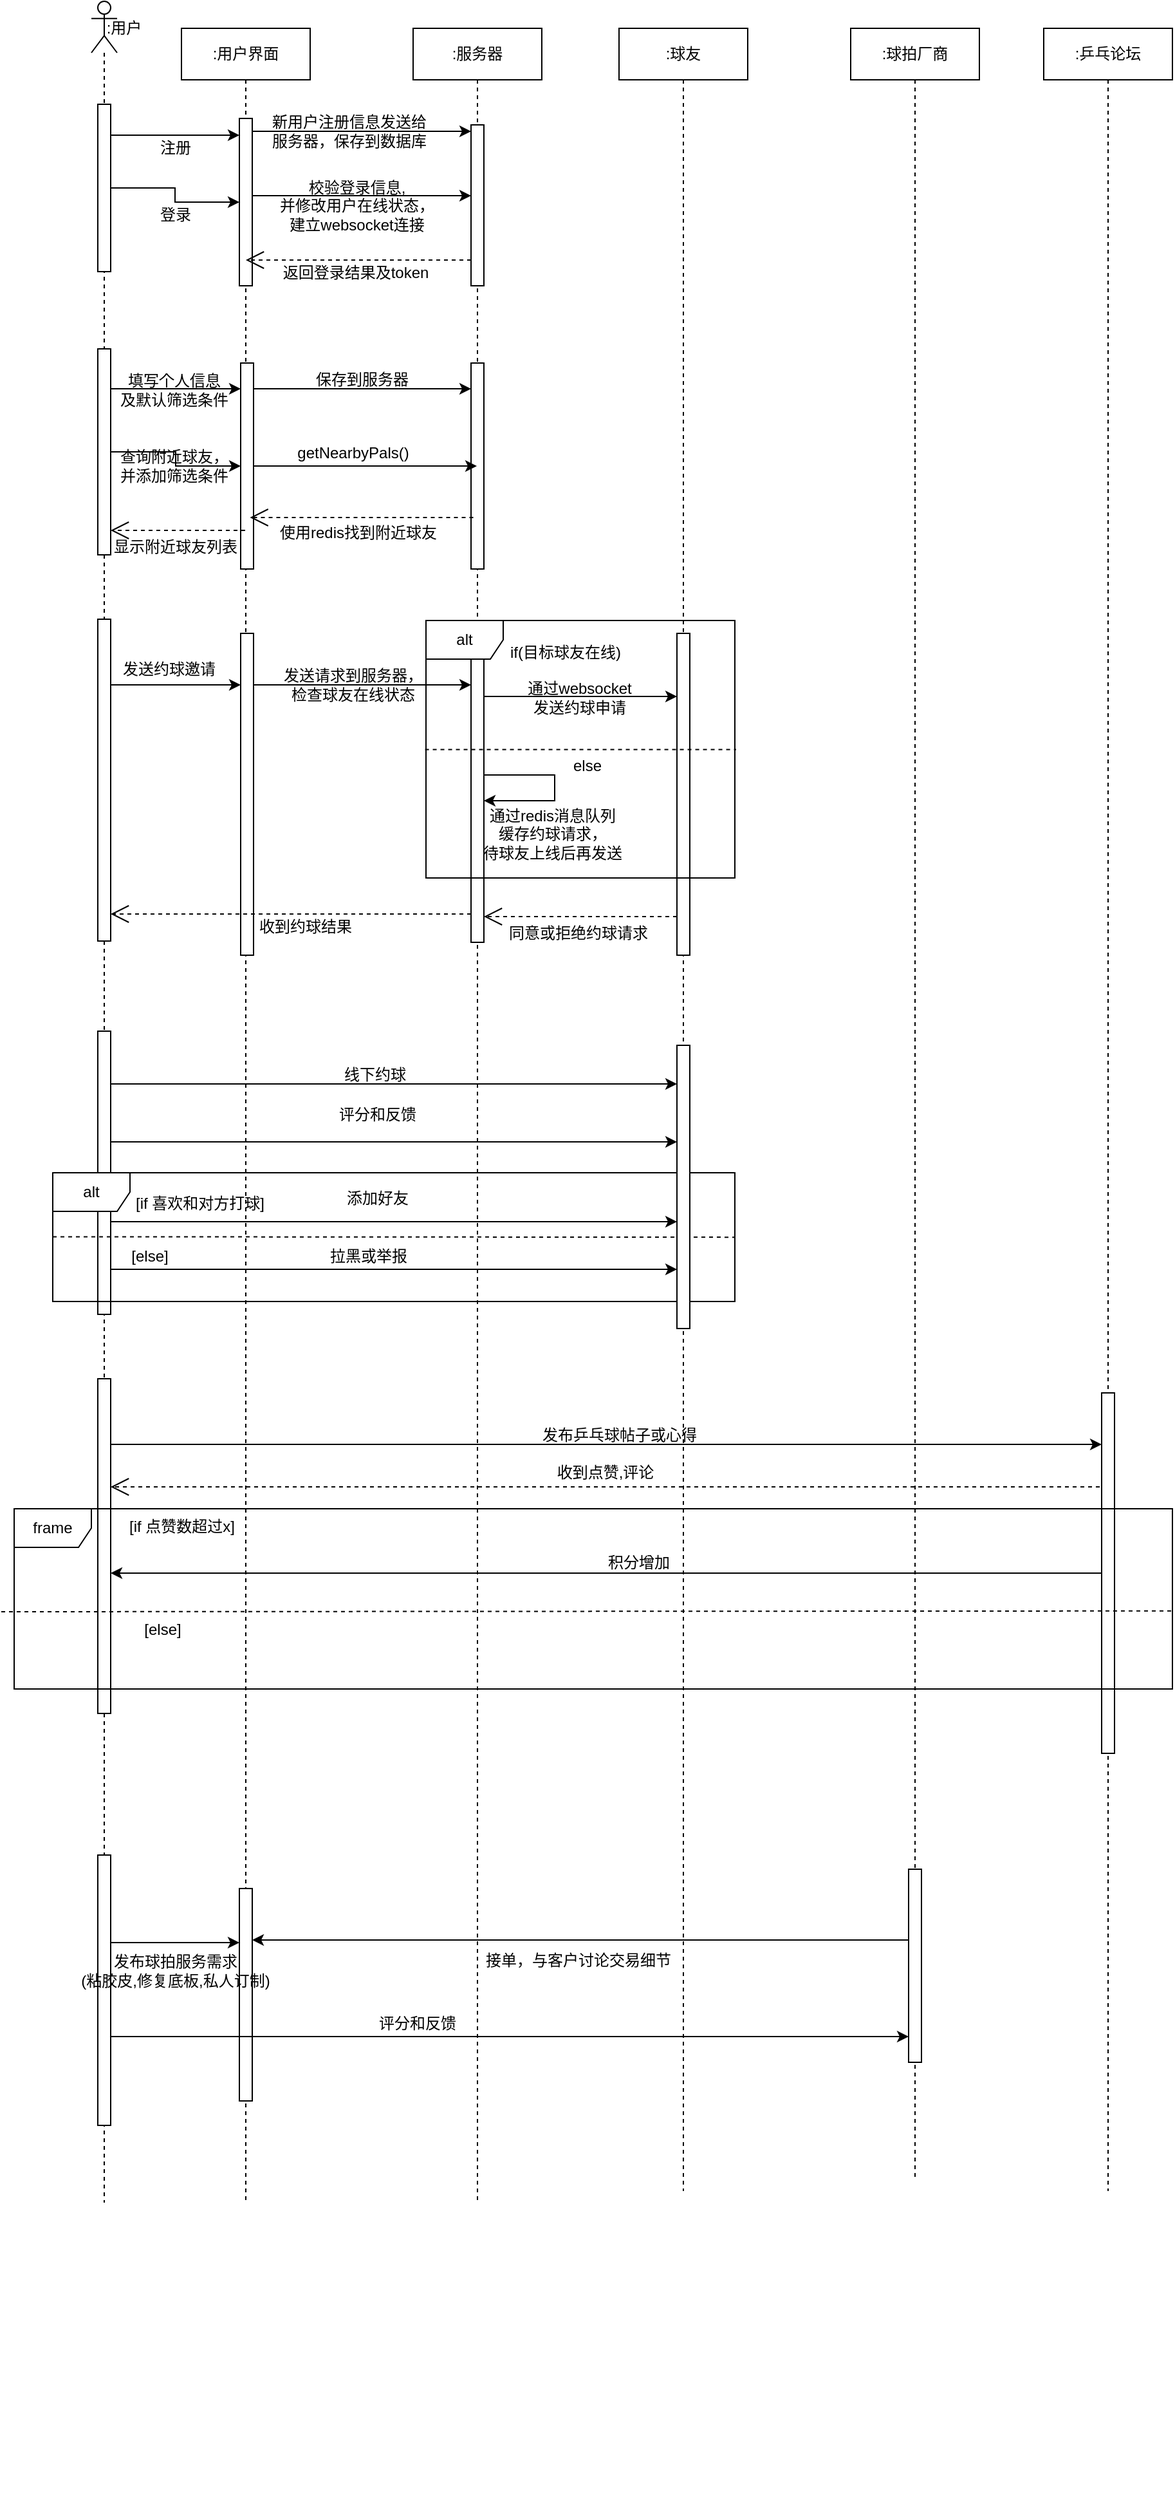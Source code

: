 <mxfile version="24.2.2" type="github">
  <diagram name="Page-1" id="2YBvvXClWsGukQMizWep">
    <mxGraphModel dx="1477" dy="626" grid="1" gridSize="10" guides="1" tooltips="1" connect="1" arrows="1" fold="1" page="1" pageScale="1" pageWidth="850" pageHeight="1100" math="0" shadow="0">
      <root>
        <mxCell id="0" />
        <mxCell id="1" parent="0" />
        <mxCell id="brgdM_ip_KjS1nYenWTX-2" value=":用户界面" style="shape=umlLifeline;perimeter=lifelinePerimeter;whiteSpace=wrap;html=1;container=1;dropTarget=0;collapsible=0;recursiveResize=0;outlineConnect=0;portConstraint=eastwest;newEdgeStyle={&quot;curved&quot;:0,&quot;rounded&quot;:0};" vertex="1" parent="1">
          <mxGeometry x="180" y="60" width="100" height="1690" as="geometry" />
        </mxCell>
        <mxCell id="brgdM_ip_KjS1nYenWTX-30" value="" style="html=1;points=[[0,0,0,0,5],[0,1,0,0,-5],[1,0,0,0,5],[1,1,0,0,-5]];perimeter=orthogonalPerimeter;outlineConnect=0;targetShapes=umlLifeline;portConstraint=eastwest;newEdgeStyle={&quot;curved&quot;:0,&quot;rounded&quot;:0};" vertex="1" parent="brgdM_ip_KjS1nYenWTX-2">
          <mxGeometry x="45" y="70" width="10" height="130" as="geometry" />
        </mxCell>
        <mxCell id="brgdM_ip_KjS1nYenWTX-42" value="" style="html=1;points=[[0,0,0,0,5],[0,1,0,0,-5],[1,0,0,0,5],[1,1,0,0,-5]];perimeter=orthogonalPerimeter;outlineConnect=0;targetShapes=umlLifeline;portConstraint=eastwest;newEdgeStyle={&quot;curved&quot;:0,&quot;rounded&quot;:0};" vertex="1" parent="brgdM_ip_KjS1nYenWTX-2">
          <mxGeometry x="46" y="260" width="10" height="160" as="geometry" />
        </mxCell>
        <mxCell id="brgdM_ip_KjS1nYenWTX-62" value="" style="html=1;points=[[0,0,0,0,5],[0,1,0,0,-5],[1,0,0,0,5],[1,1,0,0,-5]];perimeter=orthogonalPerimeter;outlineConnect=0;targetShapes=umlLifeline;portConstraint=eastwest;newEdgeStyle={&quot;curved&quot;:0,&quot;rounded&quot;:0};" vertex="1" parent="brgdM_ip_KjS1nYenWTX-2">
          <mxGeometry x="46" y="470" width="10" height="250" as="geometry" />
        </mxCell>
        <mxCell id="brgdM_ip_KjS1nYenWTX-123" value="" style="html=1;points=[[0,0,0,0,5],[0,1,0,0,-5],[1,0,0,0,5],[1,1,0,0,-5]];perimeter=orthogonalPerimeter;outlineConnect=0;targetShapes=umlLifeline;portConstraint=eastwest;newEdgeStyle={&quot;curved&quot;:0,&quot;rounded&quot;:0};" vertex="1" parent="brgdM_ip_KjS1nYenWTX-2">
          <mxGeometry x="45" y="1445" width="10" height="165" as="geometry" />
        </mxCell>
        <mxCell id="brgdM_ip_KjS1nYenWTX-6" value=":服务器" style="shape=umlLifeline;perimeter=lifelinePerimeter;whiteSpace=wrap;html=1;container=1;dropTarget=0;collapsible=0;recursiveResize=0;outlineConnect=0;portConstraint=eastwest;newEdgeStyle={&quot;curved&quot;:0,&quot;rounded&quot;:0};" vertex="1" parent="1">
          <mxGeometry x="360" y="60" width="100" height="1690" as="geometry" />
        </mxCell>
        <mxCell id="brgdM_ip_KjS1nYenWTX-33" value="" style="html=1;points=[[0,0,0,0,5],[0,1,0,0,-5],[1,0,0,0,5],[1,1,0,0,-5]];perimeter=orthogonalPerimeter;outlineConnect=0;targetShapes=umlLifeline;portConstraint=eastwest;newEdgeStyle={&quot;curved&quot;:0,&quot;rounded&quot;:0};" vertex="1" parent="brgdM_ip_KjS1nYenWTX-6">
          <mxGeometry x="45" y="75" width="10" height="125" as="geometry" />
        </mxCell>
        <mxCell id="brgdM_ip_KjS1nYenWTX-43" value="" style="html=1;points=[[0,0,0,0,5],[0,1,0,0,-5],[1,0,0,0,5],[1,1,0,0,-5]];perimeter=orthogonalPerimeter;outlineConnect=0;targetShapes=umlLifeline;portConstraint=eastwest;newEdgeStyle={&quot;curved&quot;:0,&quot;rounded&quot;:0};" vertex="1" parent="brgdM_ip_KjS1nYenWTX-6">
          <mxGeometry x="45" y="260" width="10" height="160" as="geometry" />
        </mxCell>
        <mxCell id="brgdM_ip_KjS1nYenWTX-63" value="" style="html=1;points=[[0,0,0,0,5],[0,1,0,0,-5],[1,0,0,0,5],[1,1,0,0,-5]];perimeter=orthogonalPerimeter;outlineConnect=0;targetShapes=umlLifeline;portConstraint=eastwest;newEdgeStyle={&quot;curved&quot;:0,&quot;rounded&quot;:0};" vertex="1" parent="brgdM_ip_KjS1nYenWTX-6">
          <mxGeometry x="45" y="470" width="10" height="240" as="geometry" />
        </mxCell>
        <mxCell id="brgdM_ip_KjS1nYenWTX-74" style="edgeStyle=orthogonalEdgeStyle;rounded=0;orthogonalLoop=1;jettySize=auto;html=1;curved=0;" edge="1" parent="brgdM_ip_KjS1nYenWTX-6" source="brgdM_ip_KjS1nYenWTX-63" target="brgdM_ip_KjS1nYenWTX-63">
          <mxGeometry relative="1" as="geometry">
            <mxPoint x="120" y="650" as="targetPoint" />
            <Array as="points">
              <mxPoint x="110" y="600" />
            </Array>
          </mxGeometry>
        </mxCell>
        <mxCell id="brgdM_ip_KjS1nYenWTX-7" value="" style="group" vertex="1" connectable="0" parent="1">
          <mxGeometry x="110" y="39" width="500" height="1940" as="geometry" />
        </mxCell>
        <mxCell id="brgdM_ip_KjS1nYenWTX-4" value="" style="shape=umlLifeline;perimeter=lifelinePerimeter;whiteSpace=wrap;html=1;container=1;dropTarget=0;collapsible=0;recursiveResize=0;outlineConnect=0;portConstraint=eastwest;newEdgeStyle={&quot;curved&quot;:0,&quot;rounded&quot;:0};participant=umlActor;" vertex="1" parent="brgdM_ip_KjS1nYenWTX-7">
          <mxGeometry width="20" height="1710" as="geometry" />
        </mxCell>
        <mxCell id="brgdM_ip_KjS1nYenWTX-41" value="" style="html=1;points=[[0,0,0,0,5],[0,1,0,0,-5],[1,0,0,0,5],[1,1,0,0,-5]];perimeter=orthogonalPerimeter;outlineConnect=0;targetShapes=umlLifeline;portConstraint=eastwest;newEdgeStyle={&quot;curved&quot;:0,&quot;rounded&quot;:0};" vertex="1" parent="brgdM_ip_KjS1nYenWTX-4">
          <mxGeometry x="5" y="270" width="10" height="160" as="geometry" />
        </mxCell>
        <mxCell id="brgdM_ip_KjS1nYenWTX-61" value="" style="html=1;points=[[0,0,0,0,5],[0,1,0,0,-5],[1,0,0,0,5],[1,1,0,0,-5]];perimeter=orthogonalPerimeter;outlineConnect=0;targetShapes=umlLifeline;portConstraint=eastwest;newEdgeStyle={&quot;curved&quot;:0,&quot;rounded&quot;:0};" vertex="1" parent="brgdM_ip_KjS1nYenWTX-4">
          <mxGeometry x="5" y="480" width="10" height="250" as="geometry" />
        </mxCell>
        <mxCell id="brgdM_ip_KjS1nYenWTX-101" value="" style="html=1;points=[[0,0,0,0,5],[0,1,0,0,-5],[1,0,0,0,5],[1,1,0,0,-5]];perimeter=orthogonalPerimeter;outlineConnect=0;targetShapes=umlLifeline;portConstraint=eastwest;newEdgeStyle={&quot;curved&quot;:0,&quot;rounded&quot;:0};" vertex="1" parent="brgdM_ip_KjS1nYenWTX-4">
          <mxGeometry x="5" y="1070" width="10" height="260" as="geometry" />
        </mxCell>
        <mxCell id="brgdM_ip_KjS1nYenWTX-119" value="" style="html=1;points=[[0,0,0,0,5],[0,1,0,0,-5],[1,0,0,0,5],[1,1,0,0,-5]];perimeter=orthogonalPerimeter;outlineConnect=0;targetShapes=umlLifeline;portConstraint=eastwest;newEdgeStyle={&quot;curved&quot;:0,&quot;rounded&quot;:0};" vertex="1" parent="brgdM_ip_KjS1nYenWTX-4">
          <mxGeometry x="5" y="1440" width="10" height="210" as="geometry" />
        </mxCell>
        <mxCell id="brgdM_ip_KjS1nYenWTX-5" value=":用户" style="text;html=1;align=center;verticalAlign=middle;resizable=0;points=[];autosize=1;strokeColor=none;fillColor=none;" vertex="1" parent="brgdM_ip_KjS1nYenWTX-7">
          <mxGeometry y="6" width="50" height="30" as="geometry" />
        </mxCell>
        <mxCell id="brgdM_ip_KjS1nYenWTX-23" value="" style="html=1;points=[[0,0,0,0,5],[0,1,0,0,-5],[1,0,0,0,5],[1,1,0,0,-5]];perimeter=orthogonalPerimeter;outlineConnect=0;targetShapes=umlLifeline;portConstraint=eastwest;newEdgeStyle={&quot;curved&quot;:0,&quot;rounded&quot;:0};" vertex="1" parent="brgdM_ip_KjS1nYenWTX-7">
          <mxGeometry x="5" y="80" width="10" height="130" as="geometry" />
        </mxCell>
        <mxCell id="brgdM_ip_KjS1nYenWTX-86" value="" style="html=1;points=[[0,0,0,0,5],[0,1,0,0,-5],[1,0,0,0,5],[1,1,0,0,-5]];perimeter=orthogonalPerimeter;outlineConnect=0;targetShapes=umlLifeline;portConstraint=eastwest;newEdgeStyle={&quot;curved&quot;:0,&quot;rounded&quot;:0};" vertex="1" parent="brgdM_ip_KjS1nYenWTX-7">
          <mxGeometry x="5" y="800" width="10" height="220" as="geometry" />
        </mxCell>
        <mxCell id="brgdM_ip_KjS1nYenWTX-94" value="alt" style="shape=umlFrame;whiteSpace=wrap;html=1;pointerEvents=0;" vertex="1" parent="brgdM_ip_KjS1nYenWTX-7">
          <mxGeometry x="-30" y="910" width="530" height="100" as="geometry" />
        </mxCell>
        <mxCell id="brgdM_ip_KjS1nYenWTX-91" value="评分和反馈" style="text;html=1;align=center;verticalAlign=middle;resizable=0;points=[];autosize=1;strokeColor=none;fillColor=none;" vertex="1" parent="brgdM_ip_KjS1nYenWTX-7">
          <mxGeometry x="182" y="850" width="80" height="30" as="geometry" />
        </mxCell>
        <mxCell id="brgdM_ip_KjS1nYenWTX-93" value="添加好友" style="text;html=1;align=center;verticalAlign=middle;resizable=0;points=[];autosize=1;strokeColor=none;fillColor=none;" vertex="1" parent="brgdM_ip_KjS1nYenWTX-7">
          <mxGeometry x="187" y="915" width="70" height="30" as="geometry" />
        </mxCell>
        <mxCell id="brgdM_ip_KjS1nYenWTX-95" value="" style="endArrow=none;dashed=1;html=1;rounded=0;exitX=-0.003;exitY=0.501;exitDx=0;exitDy=0;exitPerimeter=0;" edge="1" parent="brgdM_ip_KjS1nYenWTX-7">
          <mxGeometry width="50" height="50" relative="1" as="geometry">
            <mxPoint x="-30" y="959.7" as="sourcePoint" />
            <mxPoint x="500" y="960.07" as="targetPoint" />
          </mxGeometry>
        </mxCell>
        <mxCell id="brgdM_ip_KjS1nYenWTX-106" value="" style="endArrow=open;endSize=12;dashed=1;html=1;rounded=0;" edge="1" parent="brgdM_ip_KjS1nYenWTX-7" source="brgdM_ip_KjS1nYenWTX-22">
          <mxGeometry width="160" relative="1" as="geometry">
            <mxPoint x="905" y="1154" as="sourcePoint" />
            <mxPoint x="15" y="1154.0" as="targetPoint" />
            <Array as="points">
              <mxPoint x="229.25" y="1154" />
            </Array>
          </mxGeometry>
        </mxCell>
        <mxCell id="brgdM_ip_KjS1nYenWTX-110" value="[if 点赞数超过x]" style="text;html=1;align=center;verticalAlign=middle;resizable=0;points=[];autosize=1;strokeColor=none;fillColor=none;" vertex="1" parent="brgdM_ip_KjS1nYenWTX-7">
          <mxGeometry x="15" y="1170" width="110" height="30" as="geometry" />
        </mxCell>
        <mxCell id="brgdM_ip_KjS1nYenWTX-117" value="积分增加" style="text;html=1;align=center;verticalAlign=middle;resizable=0;points=[];autosize=1;strokeColor=none;fillColor=none;" vertex="1" parent="brgdM_ip_KjS1nYenWTX-7">
          <mxGeometry x="390" y="1198" width="70" height="30" as="geometry" />
        </mxCell>
        <mxCell id="brgdM_ip_KjS1nYenWTX-118" value="[else]" style="text;html=1;align=center;verticalAlign=middle;resizable=0;points=[];autosize=1;strokeColor=none;fillColor=none;" vertex="1" parent="brgdM_ip_KjS1nYenWTX-7">
          <mxGeometry x="30" y="1250" width="50" height="30" as="geometry" />
        </mxCell>
        <mxCell id="brgdM_ip_KjS1nYenWTX-124" value="发布球拍服务需求&lt;div&gt;(粘胶皮,修复底板,私人订制)&lt;/div&gt;" style="text;html=1;align=center;verticalAlign=middle;resizable=0;points=[];autosize=1;strokeColor=none;fillColor=none;" vertex="1" parent="brgdM_ip_KjS1nYenWTX-7">
          <mxGeometry x="-20" y="1510" width="170" height="40" as="geometry" />
        </mxCell>
        <mxCell id="brgdM_ip_KjS1nYenWTX-126" value="接单，与客户讨论交易细节" style="text;html=1;align=center;verticalAlign=middle;resizable=0;points=[];autosize=1;strokeColor=none;fillColor=none;" vertex="1" parent="brgdM_ip_KjS1nYenWTX-7">
          <mxGeometry x="293" y="1507" width="170" height="30" as="geometry" />
        </mxCell>
        <mxCell id="brgdM_ip_KjS1nYenWTX-127" style="edgeStyle=orthogonalEdgeStyle;rounded=0;orthogonalLoop=1;jettySize=auto;html=1;curved=0;" edge="1" parent="brgdM_ip_KjS1nYenWTX-7">
          <mxGeometry relative="1" as="geometry">
            <mxPoint x="15" y="1581" as="sourcePoint" />
            <mxPoint x="635" y="1581" as="targetPoint" />
            <Array as="points">
              <mxPoint x="480" y="1581" />
              <mxPoint x="480" y="1581" />
            </Array>
          </mxGeometry>
        </mxCell>
        <mxCell id="brgdM_ip_KjS1nYenWTX-128" value="评分和反馈" style="text;html=1;align=center;verticalAlign=middle;resizable=0;points=[];autosize=1;strokeColor=none;fillColor=none;" vertex="1" parent="brgdM_ip_KjS1nYenWTX-7">
          <mxGeometry x="213" y="1556" width="80" height="30" as="geometry" />
        </mxCell>
        <mxCell id="brgdM_ip_KjS1nYenWTX-19" value=":球友" style="shape=umlLifeline;perimeter=lifelinePerimeter;whiteSpace=wrap;html=1;container=1;dropTarget=0;collapsible=0;recursiveResize=0;outlineConnect=0;portConstraint=eastwest;newEdgeStyle={&quot;curved&quot;:0,&quot;rounded&quot;:0};" vertex="1" parent="1">
          <mxGeometry x="520" y="60" width="100" height="1680" as="geometry" />
        </mxCell>
        <mxCell id="brgdM_ip_KjS1nYenWTX-64" value="" style="html=1;points=[[0,0,0,0,5],[0,1,0,0,-5],[1,0,0,0,5],[1,1,0,0,-5]];perimeter=orthogonalPerimeter;outlineConnect=0;targetShapes=umlLifeline;portConstraint=eastwest;newEdgeStyle={&quot;curved&quot;:0,&quot;rounded&quot;:0};" vertex="1" parent="brgdM_ip_KjS1nYenWTX-19">
          <mxGeometry x="45" y="470" width="10" height="250" as="geometry" />
        </mxCell>
        <mxCell id="brgdM_ip_KjS1nYenWTX-87" value="" style="html=1;points=[[0,0,0,0,5],[0,1,0,0,-5],[1,0,0,0,5],[1,1,0,0,-5]];perimeter=orthogonalPerimeter;outlineConnect=0;targetShapes=umlLifeline;portConstraint=eastwest;newEdgeStyle={&quot;curved&quot;:0,&quot;rounded&quot;:0};" vertex="1" parent="brgdM_ip_KjS1nYenWTX-19">
          <mxGeometry x="45" y="790" width="10" height="220" as="geometry" />
        </mxCell>
        <mxCell id="brgdM_ip_KjS1nYenWTX-21" value=":球拍厂商" style="shape=umlLifeline;perimeter=lifelinePerimeter;whiteSpace=wrap;html=1;container=1;dropTarget=0;collapsible=0;recursiveResize=0;outlineConnect=0;portConstraint=eastwest;newEdgeStyle={&quot;curved&quot;:0,&quot;rounded&quot;:0};" vertex="1" parent="1">
          <mxGeometry x="700" y="60" width="100" height="1670" as="geometry" />
        </mxCell>
        <mxCell id="brgdM_ip_KjS1nYenWTX-121" value="" style="html=1;points=[[0,0,0,0,5],[0,1,0,0,-5],[1,0,0,0,5],[1,1,0,0,-5]];perimeter=orthogonalPerimeter;outlineConnect=0;targetShapes=umlLifeline;portConstraint=eastwest;newEdgeStyle={&quot;curved&quot;:0,&quot;rounded&quot;:0};" vertex="1" parent="brgdM_ip_KjS1nYenWTX-21">
          <mxGeometry x="45" y="1430" width="10" height="150" as="geometry" />
        </mxCell>
        <mxCell id="brgdM_ip_KjS1nYenWTX-22" value=":乒乓论坛" style="shape=umlLifeline;perimeter=lifelinePerimeter;whiteSpace=wrap;html=1;container=1;dropTarget=0;collapsible=0;recursiveResize=0;outlineConnect=0;portConstraint=eastwest;newEdgeStyle={&quot;curved&quot;:0,&quot;rounded&quot;:0};" vertex="1" parent="1">
          <mxGeometry x="850" y="60" width="100" height="1680" as="geometry" />
        </mxCell>
        <mxCell id="brgdM_ip_KjS1nYenWTX-102" value="" style="html=1;points=[[0,0,0,0,5],[0,1,0,0,-5],[1,0,0,0,5],[1,1,0,0,-5]];perimeter=orthogonalPerimeter;outlineConnect=0;targetShapes=umlLifeline;portConstraint=eastwest;newEdgeStyle={&quot;curved&quot;:0,&quot;rounded&quot;:0};" vertex="1" parent="brgdM_ip_KjS1nYenWTX-22">
          <mxGeometry x="45" y="1060" width="10" height="280" as="geometry" />
        </mxCell>
        <mxCell id="brgdM_ip_KjS1nYenWTX-27" value="登录" style="text;html=1;align=center;verticalAlign=middle;resizable=0;points=[];autosize=1;strokeColor=none;fillColor=none;" vertex="1" parent="1">
          <mxGeometry x="150" y="190" width="50" height="30" as="geometry" />
        </mxCell>
        <mxCell id="brgdM_ip_KjS1nYenWTX-29" value="注册" style="text;html=1;align=center;verticalAlign=middle;resizable=0;points=[];autosize=1;strokeColor=none;fillColor=none;" vertex="1" parent="1">
          <mxGeometry x="150" y="138" width="50" height="30" as="geometry" />
        </mxCell>
        <mxCell id="brgdM_ip_KjS1nYenWTX-35" value="新用户注册信息发送给&lt;div&gt;服务器，保存到数据库&lt;/div&gt;" style="text;html=1;align=center;verticalAlign=middle;resizable=0;points=[];autosize=1;strokeColor=none;fillColor=none;" vertex="1" parent="1">
          <mxGeometry x="240" y="120" width="140" height="40" as="geometry" />
        </mxCell>
        <mxCell id="brgdM_ip_KjS1nYenWTX-37" value="校验登录信息,&lt;div&gt;并修改用户在线状态，&lt;/div&gt;&lt;div&gt;建立websocket连接&lt;/div&gt;" style="text;html=1;align=center;verticalAlign=middle;resizable=0;points=[];autosize=1;strokeColor=none;fillColor=none;" vertex="1" parent="1">
          <mxGeometry x="246" y="168" width="140" height="60" as="geometry" />
        </mxCell>
        <mxCell id="brgdM_ip_KjS1nYenWTX-39" value="" style="endArrow=open;endSize=12;dashed=1;html=1;rounded=0;" edge="1" parent="1" source="brgdM_ip_KjS1nYenWTX-33" target="brgdM_ip_KjS1nYenWTX-2">
          <mxGeometry width="160" relative="1" as="geometry">
            <mxPoint x="390" y="240" as="sourcePoint" />
            <mxPoint x="232.75" y="240.0" as="targetPoint" />
            <Array as="points">
              <mxPoint x="320" y="240" />
            </Array>
          </mxGeometry>
        </mxCell>
        <mxCell id="brgdM_ip_KjS1nYenWTX-40" value="返回登录结果及token" style="text;html=1;align=center;verticalAlign=middle;resizable=0;points=[];autosize=1;strokeColor=none;fillColor=none;" vertex="1" parent="1">
          <mxGeometry x="245" y="235" width="140" height="30" as="geometry" />
        </mxCell>
        <mxCell id="brgdM_ip_KjS1nYenWTX-45" value="填写个人信息&lt;div&gt;及默认筛选条件&lt;/div&gt;" style="text;html=1;align=center;verticalAlign=middle;resizable=0;points=[];autosize=1;strokeColor=none;fillColor=none;" vertex="1" parent="1">
          <mxGeometry x="119" y="321" width="110" height="40" as="geometry" />
        </mxCell>
        <mxCell id="brgdM_ip_KjS1nYenWTX-46" style="edgeStyle=orthogonalEdgeStyle;rounded=0;orthogonalLoop=1;jettySize=auto;html=1;curved=0;" edge="1" parent="1" source="brgdM_ip_KjS1nYenWTX-42" target="brgdM_ip_KjS1nYenWTX-43">
          <mxGeometry relative="1" as="geometry">
            <mxPoint x="380" y="350" as="targetPoint" />
            <Array as="points">
              <mxPoint x="320" y="340" />
              <mxPoint x="320" y="340" />
            </Array>
          </mxGeometry>
        </mxCell>
        <mxCell id="brgdM_ip_KjS1nYenWTX-47" value="" style="edgeStyle=orthogonalEdgeStyle;rounded=0;orthogonalLoop=1;jettySize=auto;html=1;curved=0;" edge="1" parent="1" source="brgdM_ip_KjS1nYenWTX-23" target="brgdM_ip_KjS1nYenWTX-30">
          <mxGeometry relative="1" as="geometry">
            <Array as="points" />
          </mxGeometry>
        </mxCell>
        <mxCell id="brgdM_ip_KjS1nYenWTX-48" style="edgeStyle=orthogonalEdgeStyle;rounded=0;orthogonalLoop=1;jettySize=auto;html=1;curved=0;" edge="1" parent="1">
          <mxGeometry relative="1" as="geometry">
            <mxPoint x="125" y="143" as="sourcePoint" />
            <mxPoint x="225" y="143" as="targetPoint" />
            <Array as="points">
              <mxPoint x="180" y="143" />
              <mxPoint x="180" y="143" />
            </Array>
          </mxGeometry>
        </mxCell>
        <mxCell id="brgdM_ip_KjS1nYenWTX-49" style="edgeStyle=orthogonalEdgeStyle;rounded=0;orthogonalLoop=1;jettySize=auto;html=1;curved=0;" edge="1" parent="1" source="brgdM_ip_KjS1nYenWTX-30" target="brgdM_ip_KjS1nYenWTX-33">
          <mxGeometry relative="1" as="geometry">
            <Array as="points">
              <mxPoint x="320" y="140" />
              <mxPoint x="320" y="140" />
            </Array>
          </mxGeometry>
        </mxCell>
        <mxCell id="brgdM_ip_KjS1nYenWTX-50" style="edgeStyle=orthogonalEdgeStyle;rounded=0;orthogonalLoop=1;jettySize=auto;html=1;curved=0;" edge="1" parent="1" source="brgdM_ip_KjS1nYenWTX-30" target="brgdM_ip_KjS1nYenWTX-33">
          <mxGeometry relative="1" as="geometry">
            <Array as="points">
              <mxPoint x="320" y="190" />
              <mxPoint x="320" y="190" />
            </Array>
          </mxGeometry>
        </mxCell>
        <mxCell id="brgdM_ip_KjS1nYenWTX-51" style="edgeStyle=orthogonalEdgeStyle;rounded=0;orthogonalLoop=1;jettySize=auto;html=1;curved=0;" edge="1" parent="1" source="brgdM_ip_KjS1nYenWTX-41" target="brgdM_ip_KjS1nYenWTX-42">
          <mxGeometry relative="1" as="geometry">
            <Array as="points">
              <mxPoint x="180" y="340" />
              <mxPoint x="180" y="340" />
            </Array>
          </mxGeometry>
        </mxCell>
        <mxCell id="brgdM_ip_KjS1nYenWTX-52" value="保存到服务器" style="text;html=1;align=center;verticalAlign=middle;resizable=0;points=[];autosize=1;strokeColor=none;fillColor=none;" vertex="1" parent="1">
          <mxGeometry x="270" y="318" width="100" height="30" as="geometry" />
        </mxCell>
        <mxCell id="brgdM_ip_KjS1nYenWTX-53" style="edgeStyle=orthogonalEdgeStyle;rounded=0;orthogonalLoop=1;jettySize=auto;html=1;curved=0;" edge="1" parent="1" source="brgdM_ip_KjS1nYenWTX-41" target="brgdM_ip_KjS1nYenWTX-42">
          <mxGeometry relative="1" as="geometry" />
        </mxCell>
        <mxCell id="brgdM_ip_KjS1nYenWTX-54" value="查询附近球友，&lt;div&gt;并添加筛选条件&lt;/div&gt;" style="text;html=1;align=center;verticalAlign=middle;resizable=0;points=[];autosize=1;strokeColor=none;fillColor=none;" vertex="1" parent="1">
          <mxGeometry x="119" y="380" width="110" height="40" as="geometry" />
        </mxCell>
        <mxCell id="brgdM_ip_KjS1nYenWTX-55" style="edgeStyle=orthogonalEdgeStyle;rounded=0;orthogonalLoop=1;jettySize=auto;html=1;curved=0;" edge="1" parent="1" source="brgdM_ip_KjS1nYenWTX-42" target="brgdM_ip_KjS1nYenWTX-6">
          <mxGeometry relative="1" as="geometry">
            <Array as="points">
              <mxPoint x="360" y="400" />
              <mxPoint x="360" y="400" />
            </Array>
          </mxGeometry>
        </mxCell>
        <mxCell id="brgdM_ip_KjS1nYenWTX-56" value="getNearbyPals()" style="text;html=1;align=center;verticalAlign=middle;resizable=0;points=[];autosize=1;strokeColor=none;fillColor=none;" vertex="1" parent="1">
          <mxGeometry x="258" y="375" width="110" height="30" as="geometry" />
        </mxCell>
        <mxCell id="brgdM_ip_KjS1nYenWTX-57" value="" style="endArrow=open;endSize=12;dashed=1;html=1;rounded=0;" edge="1" parent="1">
          <mxGeometry width="160" relative="1" as="geometry">
            <mxPoint x="406.75" y="440.0" as="sourcePoint" />
            <mxPoint x="233.25" y="440.0" as="targetPoint" />
            <Array as="points">
              <mxPoint x="332.25" y="440.0" />
            </Array>
          </mxGeometry>
        </mxCell>
        <mxCell id="brgdM_ip_KjS1nYenWTX-58" value="使用redis找到附近球友" style="text;html=1;align=center;verticalAlign=middle;resizable=0;points=[];autosize=1;strokeColor=none;fillColor=none;" vertex="1" parent="1">
          <mxGeometry x="242" y="437" width="150" height="30" as="geometry" />
        </mxCell>
        <mxCell id="brgdM_ip_KjS1nYenWTX-59" value="" style="endArrow=open;endSize=12;dashed=1;html=1;rounded=0;" edge="1" parent="1" source="brgdM_ip_KjS1nYenWTX-2" target="brgdM_ip_KjS1nYenWTX-41">
          <mxGeometry width="160" relative="1" as="geometry">
            <mxPoint x="350" y="510" as="sourcePoint" />
            <mxPoint x="140" y="450" as="targetPoint" />
            <Array as="points">
              <mxPoint x="180" y="450" />
            </Array>
          </mxGeometry>
        </mxCell>
        <mxCell id="brgdM_ip_KjS1nYenWTX-60" value="显示附近球友列表" style="text;html=1;align=center;verticalAlign=middle;resizable=0;points=[];autosize=1;strokeColor=none;fillColor=none;" vertex="1" parent="1">
          <mxGeometry x="115" y="448" width="120" height="30" as="geometry" />
        </mxCell>
        <mxCell id="brgdM_ip_KjS1nYenWTX-66" style="edgeStyle=orthogonalEdgeStyle;rounded=0;orthogonalLoop=1;jettySize=auto;html=1;curved=0;" edge="1" parent="1" source="brgdM_ip_KjS1nYenWTX-61" target="brgdM_ip_KjS1nYenWTX-62">
          <mxGeometry relative="1" as="geometry">
            <Array as="points">
              <mxPoint x="180" y="570" />
              <mxPoint x="180" y="570" />
            </Array>
          </mxGeometry>
        </mxCell>
        <mxCell id="brgdM_ip_KjS1nYenWTX-67" value="发送约球邀请" style="text;html=1;align=center;verticalAlign=middle;resizable=0;points=[];autosize=1;strokeColor=none;fillColor=none;" vertex="1" parent="1">
          <mxGeometry x="120" y="543" width="100" height="30" as="geometry" />
        </mxCell>
        <mxCell id="brgdM_ip_KjS1nYenWTX-68" style="edgeStyle=orthogonalEdgeStyle;rounded=0;orthogonalLoop=1;jettySize=auto;html=1;curved=0;" edge="1" parent="1" source="brgdM_ip_KjS1nYenWTX-62" target="brgdM_ip_KjS1nYenWTX-63">
          <mxGeometry relative="1" as="geometry">
            <Array as="points">
              <mxPoint x="320" y="570" />
              <mxPoint x="320" y="570" />
            </Array>
          </mxGeometry>
        </mxCell>
        <mxCell id="brgdM_ip_KjS1nYenWTX-70" value="发送请求到服务器，&lt;div&gt;检查球友在线状态&lt;/div&gt;" style="text;html=1;align=center;verticalAlign=middle;resizable=0;points=[];autosize=1;strokeColor=none;fillColor=none;" vertex="1" parent="1">
          <mxGeometry x="248" y="550" width="130" height="40" as="geometry" />
        </mxCell>
        <mxCell id="brgdM_ip_KjS1nYenWTX-72" style="edgeStyle=orthogonalEdgeStyle;rounded=0;orthogonalLoop=1;jettySize=auto;html=1;curved=0;" edge="1" parent="1">
          <mxGeometry relative="1" as="geometry">
            <mxPoint x="415" y="579" as="sourcePoint" />
            <mxPoint x="565" y="579" as="targetPoint" />
            <Array as="points">
              <mxPoint x="510" y="579" />
              <mxPoint x="510" y="579" />
            </Array>
          </mxGeometry>
        </mxCell>
        <mxCell id="brgdM_ip_KjS1nYenWTX-73" value="通过websocket&lt;div&gt;发送约球申请&lt;/div&gt;" style="text;html=1;align=center;verticalAlign=middle;resizable=0;points=[];autosize=1;strokeColor=none;fillColor=none;" vertex="1" parent="1">
          <mxGeometry x="439" y="560" width="100" height="40" as="geometry" />
        </mxCell>
        <mxCell id="brgdM_ip_KjS1nYenWTX-75" value="通过redis消息队列&lt;div&gt;缓存约球请求，&lt;/div&gt;&lt;div&gt;待球友上线后再发送&lt;/div&gt;" style="text;html=1;align=center;verticalAlign=middle;resizable=0;points=[];autosize=1;strokeColor=none;fillColor=none;" vertex="1" parent="1">
          <mxGeometry x="403" y="656" width="130" height="60" as="geometry" />
        </mxCell>
        <mxCell id="brgdM_ip_KjS1nYenWTX-76" value="alt" style="shape=umlFrame;whiteSpace=wrap;html=1;pointerEvents=0;" vertex="1" parent="1">
          <mxGeometry x="370" y="520" width="240" height="200" as="geometry" />
        </mxCell>
        <mxCell id="brgdM_ip_KjS1nYenWTX-77" value="" style="endArrow=none;dashed=1;html=1;rounded=0;entryX=1.004;entryY=0.501;entryDx=0;entryDy=0;entryPerimeter=0;exitX=-0.003;exitY=0.501;exitDx=0;exitDy=0;exitPerimeter=0;" edge="1" parent="1" source="brgdM_ip_KjS1nYenWTX-76" target="brgdM_ip_KjS1nYenWTX-76">
          <mxGeometry width="50" height="50" relative="1" as="geometry">
            <mxPoint x="380" y="670" as="sourcePoint" />
            <mxPoint x="430" y="620" as="targetPoint" />
          </mxGeometry>
        </mxCell>
        <mxCell id="brgdM_ip_KjS1nYenWTX-78" value="if(目标球友在线)" style="text;html=1;align=center;verticalAlign=middle;resizable=0;points=[];autosize=1;strokeColor=none;fillColor=none;" vertex="1" parent="1">
          <mxGeometry x="423" y="530" width="110" height="30" as="geometry" />
        </mxCell>
        <mxCell id="brgdM_ip_KjS1nYenWTX-79" value="else" style="text;html=1;align=center;verticalAlign=middle;resizable=0;points=[];autosize=1;strokeColor=none;fillColor=none;" vertex="1" parent="1">
          <mxGeometry x="470" y="618" width="50" height="30" as="geometry" />
        </mxCell>
        <mxCell id="brgdM_ip_KjS1nYenWTX-82" value="" style="endArrow=open;endSize=12;dashed=1;html=1;rounded=0;" edge="1" parent="1" source="brgdM_ip_KjS1nYenWTX-64" target="brgdM_ip_KjS1nYenWTX-63">
          <mxGeometry width="160" relative="1" as="geometry">
            <mxPoint x="560" y="750" as="sourcePoint" />
            <mxPoint x="420" y="750" as="targetPoint" />
            <Array as="points">
              <mxPoint x="501.25" y="750" />
            </Array>
          </mxGeometry>
        </mxCell>
        <mxCell id="brgdM_ip_KjS1nYenWTX-83" value="同意或拒绝约球请求" style="text;html=1;align=center;verticalAlign=middle;resizable=0;points=[];autosize=1;strokeColor=none;fillColor=none;" vertex="1" parent="1">
          <mxGeometry x="423" y="748" width="130" height="30" as="geometry" />
        </mxCell>
        <mxCell id="brgdM_ip_KjS1nYenWTX-84" value="" style="endArrow=open;endSize=12;dashed=1;html=1;rounded=0;" edge="1" parent="1" source="brgdM_ip_KjS1nYenWTX-63" target="brgdM_ip_KjS1nYenWTX-61">
          <mxGeometry width="160" relative="1" as="geometry">
            <mxPoint x="403" y="748" as="sourcePoint" />
            <mxPoint x="240" y="748" as="targetPoint" />
            <Array as="points">
              <mxPoint x="339.25" y="748" />
            </Array>
          </mxGeometry>
        </mxCell>
        <mxCell id="brgdM_ip_KjS1nYenWTX-85" value="收到约球结果" style="text;html=1;align=center;verticalAlign=middle;resizable=0;points=[];autosize=1;strokeColor=none;fillColor=none;" vertex="1" parent="1">
          <mxGeometry x="226" y="743" width="100" height="30" as="geometry" />
        </mxCell>
        <mxCell id="brgdM_ip_KjS1nYenWTX-88" style="edgeStyle=orthogonalEdgeStyle;rounded=0;orthogonalLoop=1;jettySize=auto;html=1;curved=0;" edge="1" parent="1" source="brgdM_ip_KjS1nYenWTX-86" target="brgdM_ip_KjS1nYenWTX-87">
          <mxGeometry relative="1" as="geometry">
            <Array as="points">
              <mxPoint x="350" y="880" />
              <mxPoint x="350" y="880" />
            </Array>
          </mxGeometry>
        </mxCell>
        <mxCell id="brgdM_ip_KjS1nYenWTX-89" value="线下约球" style="text;html=1;align=center;verticalAlign=middle;resizable=0;points=[];autosize=1;strokeColor=none;fillColor=none;" vertex="1" parent="1">
          <mxGeometry x="295" y="858" width="70" height="30" as="geometry" />
        </mxCell>
        <mxCell id="brgdM_ip_KjS1nYenWTX-90" style="edgeStyle=orthogonalEdgeStyle;rounded=0;orthogonalLoop=1;jettySize=auto;html=1;curved=0;" edge="1" parent="1" source="brgdM_ip_KjS1nYenWTX-86" target="brgdM_ip_KjS1nYenWTX-87">
          <mxGeometry relative="1" as="geometry">
            <mxPoint x="160" y="910" as="sourcePoint" />
            <mxPoint x="560" y="925" as="targetPoint" />
            <Array as="points">
              <mxPoint x="560" y="925" />
              <mxPoint x="560" y="925" />
            </Array>
          </mxGeometry>
        </mxCell>
        <mxCell id="brgdM_ip_KjS1nYenWTX-96" value="[if 喜欢和对方打球]" style="text;html=1;align=center;verticalAlign=middle;resizable=0;points=[];autosize=1;strokeColor=none;fillColor=none;" vertex="1" parent="1">
          <mxGeometry x="134" y="958" width="120" height="30" as="geometry" />
        </mxCell>
        <mxCell id="brgdM_ip_KjS1nYenWTX-97" style="edgeStyle=orthogonalEdgeStyle;rounded=0;orthogonalLoop=1;jettySize=auto;html=1;curved=0;" edge="1" parent="1">
          <mxGeometry relative="1" as="geometry">
            <mxPoint x="125" y="987.03" as="sourcePoint" />
            <mxPoint x="565" y="987.03" as="targetPoint" />
            <Array as="points">
              <mxPoint x="350" y="987" />
              <mxPoint x="350" y="987" />
            </Array>
          </mxGeometry>
        </mxCell>
        <mxCell id="brgdM_ip_KjS1nYenWTX-98" value="[else]" style="text;html=1;align=center;verticalAlign=middle;resizable=0;points=[];autosize=1;strokeColor=none;fillColor=none;" vertex="1" parent="1">
          <mxGeometry x="130" y="999" width="50" height="30" as="geometry" />
        </mxCell>
        <mxCell id="brgdM_ip_KjS1nYenWTX-99" style="edgeStyle=orthogonalEdgeStyle;rounded=0;orthogonalLoop=1;jettySize=auto;html=1;curved=0;" edge="1" parent="1">
          <mxGeometry relative="1" as="geometry">
            <mxPoint x="125" y="1024.03" as="sourcePoint" />
            <mxPoint x="565" y="1024.03" as="targetPoint" />
            <Array as="points">
              <mxPoint x="230" y="1024" />
              <mxPoint x="230" y="1024" />
            </Array>
          </mxGeometry>
        </mxCell>
        <mxCell id="brgdM_ip_KjS1nYenWTX-100" value="拉黑或举报" style="text;html=1;align=center;verticalAlign=middle;resizable=0;points=[];autosize=1;strokeColor=none;fillColor=none;" vertex="1" parent="1">
          <mxGeometry x="285" y="999" width="80" height="30" as="geometry" />
        </mxCell>
        <mxCell id="brgdM_ip_KjS1nYenWTX-103" style="edgeStyle=orthogonalEdgeStyle;rounded=0;orthogonalLoop=1;jettySize=auto;html=1;curved=0;" edge="1" parent="1" source="brgdM_ip_KjS1nYenWTX-101" target="brgdM_ip_KjS1nYenWTX-102">
          <mxGeometry relative="1" as="geometry">
            <mxPoint x="140" y="1160" as="sourcePoint" />
            <Array as="points">
              <mxPoint x="340" y="1160" />
              <mxPoint x="340" y="1160" />
            </Array>
          </mxGeometry>
        </mxCell>
        <mxCell id="brgdM_ip_KjS1nYenWTX-105" value="发布乒乓球帖子或心得" style="text;html=1;align=center;verticalAlign=middle;resizable=0;points=[];autosize=1;strokeColor=none;fillColor=none;" vertex="1" parent="1">
          <mxGeometry x="450" y="1138" width="140" height="30" as="geometry" />
        </mxCell>
        <mxCell id="brgdM_ip_KjS1nYenWTX-107" value="收到点赞,评论" style="text;html=1;align=center;verticalAlign=middle;resizable=0;points=[];autosize=1;strokeColor=none;fillColor=none;" vertex="1" parent="1">
          <mxGeometry x="459" y="1167" width="100" height="30" as="geometry" />
        </mxCell>
        <mxCell id="brgdM_ip_KjS1nYenWTX-108" value="frame" style="shape=umlFrame;whiteSpace=wrap;html=1;pointerEvents=0;" vertex="1" parent="1">
          <mxGeometry x="50" y="1210" width="900" height="140" as="geometry" />
        </mxCell>
        <mxCell id="brgdM_ip_KjS1nYenWTX-109" value="" style="endArrow=none;dashed=1;html=1;rounded=0;entryX=0.999;entryY=0.567;entryDx=0;entryDy=0;entryPerimeter=0;" edge="1" parent="1" target="brgdM_ip_KjS1nYenWTX-108">
          <mxGeometry width="50" height="50" relative="1" as="geometry">
            <mxPoint x="40" y="1290" as="sourcePoint" />
            <mxPoint x="570" y="1260.37" as="targetPoint" />
          </mxGeometry>
        </mxCell>
        <mxCell id="brgdM_ip_KjS1nYenWTX-116" style="edgeStyle=orthogonalEdgeStyle;rounded=0;orthogonalLoop=1;jettySize=auto;html=1;curved=0;" edge="1" parent="1" source="brgdM_ip_KjS1nYenWTX-102" target="brgdM_ip_KjS1nYenWTX-101">
          <mxGeometry relative="1" as="geometry">
            <mxPoint x="130" y="1260" as="targetPoint" />
            <Array as="points">
              <mxPoint x="350" y="1260" />
              <mxPoint x="350" y="1260" />
            </Array>
          </mxGeometry>
        </mxCell>
        <mxCell id="brgdM_ip_KjS1nYenWTX-122" style="edgeStyle=orthogonalEdgeStyle;rounded=0;orthogonalLoop=1;jettySize=auto;html=1;curved=0;" edge="1" parent="1" target="brgdM_ip_KjS1nYenWTX-123">
          <mxGeometry relative="1" as="geometry">
            <mxPoint x="210" y="1530" as="targetPoint" />
            <mxPoint x="125" y="1547" as="sourcePoint" />
            <Array as="points">
              <mxPoint x="170" y="1547" />
              <mxPoint x="170" y="1547" />
            </Array>
          </mxGeometry>
        </mxCell>
        <mxCell id="brgdM_ip_KjS1nYenWTX-125" style="edgeStyle=orthogonalEdgeStyle;rounded=0;orthogonalLoop=1;jettySize=auto;html=1;curved=0;" edge="1" parent="1" source="brgdM_ip_KjS1nYenWTX-121" target="brgdM_ip_KjS1nYenWTX-123">
          <mxGeometry relative="1" as="geometry">
            <Array as="points">
              <mxPoint x="360" y="1545" />
              <mxPoint x="360" y="1545" />
            </Array>
          </mxGeometry>
        </mxCell>
      </root>
    </mxGraphModel>
  </diagram>
</mxfile>
